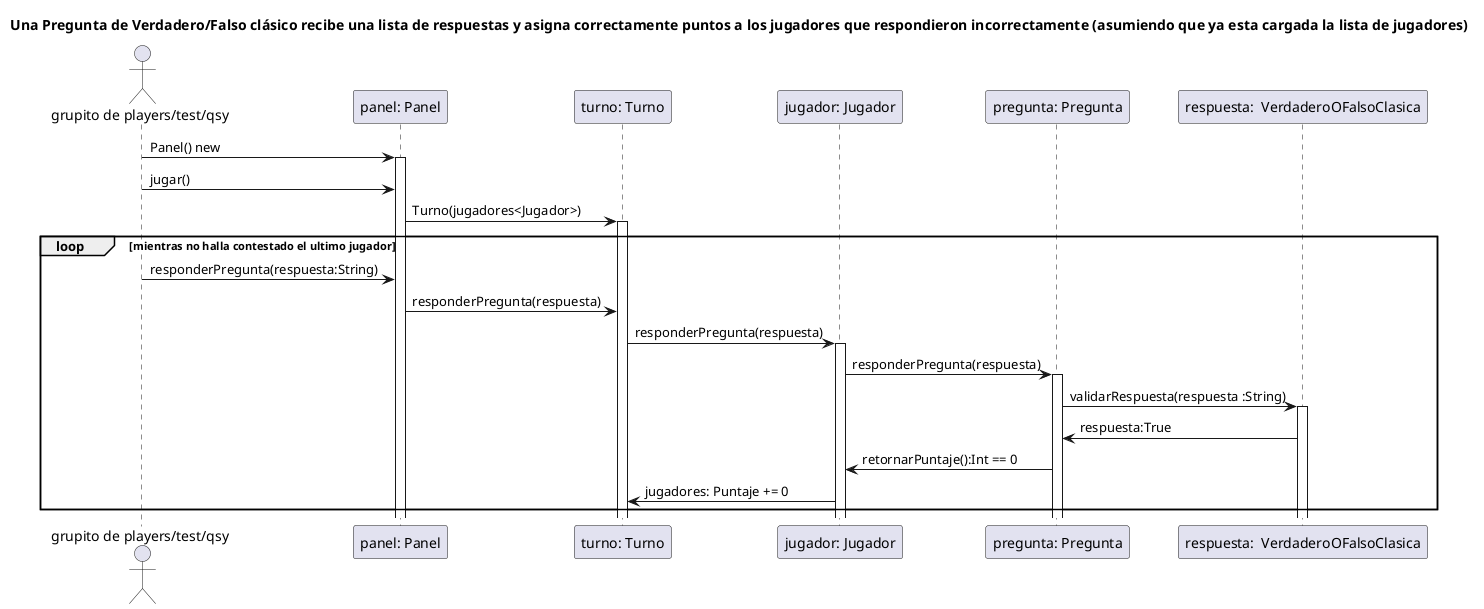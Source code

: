 @startuml  diagrama 2

title Una Pregunta de Verdadero/Falso clásico recibe una lista de respuestas y asigna correctamente puntos a los jugadores que respondieron incorrectamente (asumiendo que ya esta cargada la lista de jugadores)

Actor "grupito de players/test/qsy" as actor
Participant "panel: Panel" as panel
Participant "turno: Turno" as turno
participant "jugador: Jugador" as jugador
participant "pregunta: Pregunta" as pregunta
participant "respuesta:  VerdaderoOFalsoClasica" as  respuesta

actor -> panel:Panel() new
activate panel

actor -> panel: jugar()
panel -> turno: Turno(jugadores<Jugador>)
activate turno
loop mientras no halla contestado el ultimo jugador
actor -> panel: responderPregunta(respuesta:String)
panel -> turno: responderPregunta(respuesta)
turno -> jugador: responderPregunta(respuesta)
activate jugador
jugador -> pregunta:responderPregunta(respuesta)
activate pregunta
pregunta -> respuesta:validarRespuesta(respuesta :String)
activate respuesta
respuesta -> pregunta: respuesta:True
pregunta -> jugador: retornarPuntaje():Int == 0
jugador -> turno: jugadores: Puntaje += 0
end 


@enduml